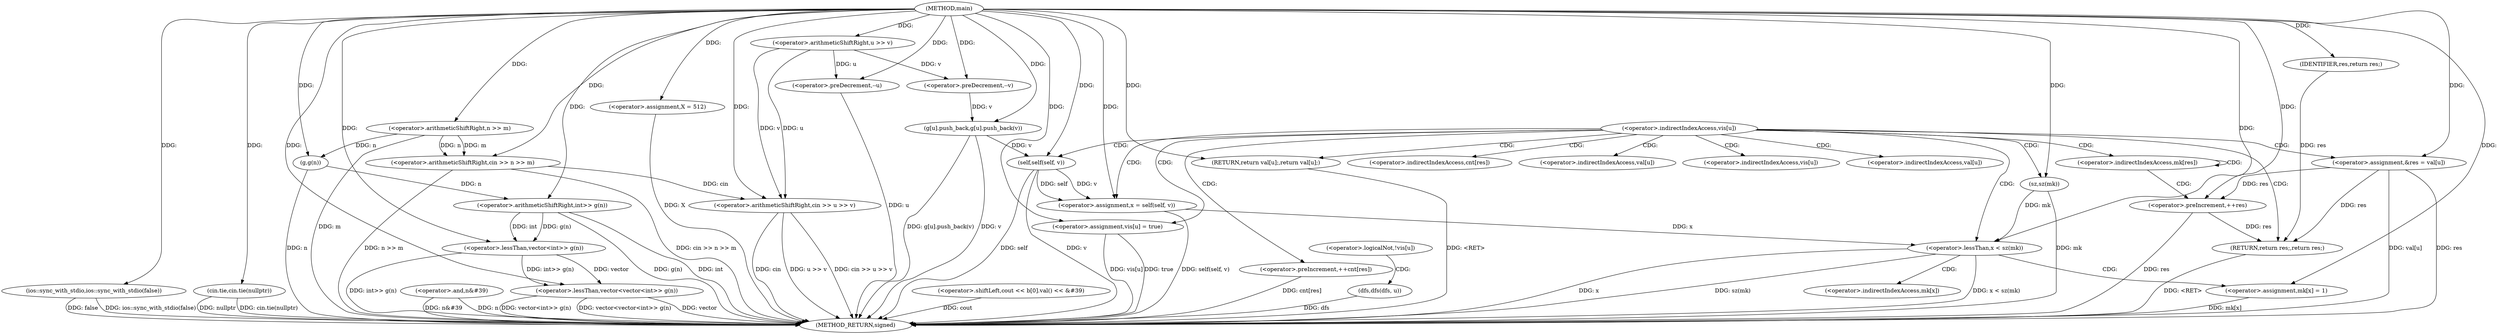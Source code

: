 digraph "main" {  
"1001378" [label = "(METHOD,main)" ]
"1001574" [label = "(METHOD_RETURN,signed)" ]
"1001380" [label = "(ios::sync_with_stdio,ios::sync_with_stdio(false))" ]
"1001382" [label = "(cin.tie,cin.tie(nullptr))" ]
"1001386" [label = "(<operator>.arithmeticShiftRight,cin >> n >> m)" ]
"1001391" [label = "(<operator>.lessThan,vector<vector<int>> g(n))" ]
"1001414" [label = "(<operator>.assignment,X = 512)" ]
"1001571" [label = "(<operator>.and,n&#39)" ]
"1001402" [label = "(<operator>.arithmeticShiftRight,cin >> u >> v)" ]
"1001407" [label = "(<operator>.preDecrement,--u)" ]
"1001409" [label = "(<operator>.preDecrement,--v)" ]
"1001411" [label = "(g[u].push_back,g[u].push_back(v))" ]
"1001429" [label = "(<operator>.assignment,vis[u] = true)" ]
"1001454" [label = "(<operator>.assignment,&res = val[u])" ]
"1001465" [label = "(<operator>.preIncrement,++cnt[res])" ]
"1001469" [label = "(RETURN,return res;,return res;)" ]
"1001565" [label = "(<operator>.shiftLeft,cout << b[0].val() << &#39)" ]
"1001388" [label = "(<operator>.arithmeticShiftRight,n >> m)" ]
"1001393" [label = "(<operator>.lessThan,vector<int>> g(n))" ]
"1001425" [label = "(RETURN,return val[u];,return val[u];)" ]
"1001438" [label = "(<operator>.assignment,x = self(self, v))" ]
"1001463" [label = "(<operator>.preIncrement,++res)" ]
"1001470" [label = "(IDENTIFIER,res,return res;)" ]
"1001476" [label = "(dfs,dfs(dfs, u))" ]
"1001395" [label = "(<operator>.arithmeticShiftRight,int>> g(n))" ]
"1001404" [label = "(<operator>.arithmeticShiftRight,u >> v)" ]
"1001444" [label = "(<operator>.lessThan,x < sz(mk))" ]
"1001448" [label = "(<operator>.assignment,mk[x] = 1)" ]
"1001397" [label = "(g,g(n))" ]
"1001440" [label = "(self,self(self, v))" ]
"1001446" [label = "(sz,sz(mk))" ]
"1001472" [label = "(<operator>.logicalNot,!vis[u])" ]
"1001422" [label = "(<operator>.indirectIndexAccess,vis[u])" ]
"1001430" [label = "(<operator>.indirectIndexAccess,vis[u])" ]
"1001456" [label = "(<operator>.indirectIndexAccess,val[u])" ]
"1001460" [label = "(<operator>.indirectIndexAccess,mk[res])" ]
"1001466" [label = "(<operator>.indirectIndexAccess,cnt[res])" ]
"1001426" [label = "(<operator>.indirectIndexAccess,val[u])" ]
"1001449" [label = "(<operator>.indirectIndexAccess,mk[x])" ]
  "1001469" -> "1001574"  [ label = "DDG: <RET>"] 
  "1001425" -> "1001574"  [ label = "DDG: <RET>"] 
  "1001380" -> "1001574"  [ label = "DDG: ios::sync_with_stdio(false)"] 
  "1001382" -> "1001574"  [ label = "DDG: cin.tie(nullptr)"] 
  "1001388" -> "1001574"  [ label = "DDG: m"] 
  "1001386" -> "1001574"  [ label = "DDG: n >> m"] 
  "1001386" -> "1001574"  [ label = "DDG: cin >> n >> m"] 
  "1001391" -> "1001574"  [ label = "DDG: vector"] 
  "1001397" -> "1001574"  [ label = "DDG: n"] 
  "1001395" -> "1001574"  [ label = "DDG: g(n)"] 
  "1001393" -> "1001574"  [ label = "DDG: int>> g(n)"] 
  "1001391" -> "1001574"  [ label = "DDG: vector<int>> g(n)"] 
  "1001391" -> "1001574"  [ label = "DDG: vector<vector<int>> g(n)"] 
  "1001402" -> "1001574"  [ label = "DDG: cin"] 
  "1001402" -> "1001574"  [ label = "DDG: u >> v"] 
  "1001402" -> "1001574"  [ label = "DDG: cin >> u >> v"] 
  "1001407" -> "1001574"  [ label = "DDG: u"] 
  "1001411" -> "1001574"  [ label = "DDG: v"] 
  "1001411" -> "1001574"  [ label = "DDG: g[u].push_back(v)"] 
  "1001414" -> "1001574"  [ label = "DDG: X"] 
  "1001429" -> "1001574"  [ label = "DDG: vis[u]"] 
  "1001440" -> "1001574"  [ label = "DDG: v"] 
  "1001438" -> "1001574"  [ label = "DDG: self(self, v)"] 
  "1001444" -> "1001574"  [ label = "DDG: x"] 
  "1001446" -> "1001574"  [ label = "DDG: mk"] 
  "1001444" -> "1001574"  [ label = "DDG: sz(mk)"] 
  "1001444" -> "1001574"  [ label = "DDG: x < sz(mk)"] 
  "1001448" -> "1001574"  [ label = "DDG: mk[x]"] 
  "1001454" -> "1001574"  [ label = "DDG: res"] 
  "1001454" -> "1001574"  [ label = "DDG: val[u]"] 
  "1001465" -> "1001574"  [ label = "DDG: cnt[res]"] 
  "1001463" -> "1001574"  [ label = "DDG: res"] 
  "1001571" -> "1001574"  [ label = "DDG: n&#39"] 
  "1001571" -> "1001574"  [ label = "DDG: n"] 
  "1001380" -> "1001574"  [ label = "DDG: false"] 
  "1001395" -> "1001574"  [ label = "DDG: int"] 
  "1001382" -> "1001574"  [ label = "DDG: nullptr"] 
  "1001476" -> "1001574"  [ label = "DDG: dfs"] 
  "1001429" -> "1001574"  [ label = "DDG: true"] 
  "1001565" -> "1001574"  [ label = "DDG: cout"] 
  "1001440" -> "1001574"  [ label = "DDG: self"] 
  "1001378" -> "1001414"  [ label = "DDG: "] 
  "1001378" -> "1001380"  [ label = "DDG: "] 
  "1001378" -> "1001382"  [ label = "DDG: "] 
  "1001378" -> "1001386"  [ label = "DDG: "] 
  "1001388" -> "1001386"  [ label = "DDG: m"] 
  "1001388" -> "1001386"  [ label = "DDG: n"] 
  "1001393" -> "1001391"  [ label = "DDG: vector"] 
  "1001378" -> "1001391"  [ label = "DDG: "] 
  "1001393" -> "1001391"  [ label = "DDG: int>> g(n)"] 
  "1001378" -> "1001429"  [ label = "DDG: "] 
  "1001470" -> "1001469"  [ label = "DDG: res"] 
  "1001454" -> "1001469"  [ label = "DDG: res"] 
  "1001463" -> "1001469"  [ label = "DDG: res"] 
  "1001378" -> "1001388"  [ label = "DDG: "] 
  "1001378" -> "1001393"  [ label = "DDG: "] 
  "1001395" -> "1001393"  [ label = "DDG: g(n)"] 
  "1001395" -> "1001393"  [ label = "DDG: int"] 
  "1001386" -> "1001402"  [ label = "DDG: cin"] 
  "1001378" -> "1001402"  [ label = "DDG: "] 
  "1001404" -> "1001402"  [ label = "DDG: v"] 
  "1001404" -> "1001402"  [ label = "DDG: u"] 
  "1001404" -> "1001407"  [ label = "DDG: u"] 
  "1001378" -> "1001407"  [ label = "DDG: "] 
  "1001404" -> "1001409"  [ label = "DDG: v"] 
  "1001378" -> "1001409"  [ label = "DDG: "] 
  "1001409" -> "1001411"  [ label = "DDG: v"] 
  "1001378" -> "1001411"  [ label = "DDG: "] 
  "1001378" -> "1001425"  [ label = "DDG: "] 
  "1001440" -> "1001438"  [ label = "DDG: self"] 
  "1001440" -> "1001438"  [ label = "DDG: v"] 
  "1001378" -> "1001454"  [ label = "DDG: "] 
  "1001378" -> "1001470"  [ label = "DDG: "] 
  "1001378" -> "1001395"  [ label = "DDG: "] 
  "1001397" -> "1001395"  [ label = "DDG: n"] 
  "1001378" -> "1001404"  [ label = "DDG: "] 
  "1001378" -> "1001438"  [ label = "DDG: "] 
  "1001378" -> "1001448"  [ label = "DDG: "] 
  "1001454" -> "1001463"  [ label = "DDG: res"] 
  "1001378" -> "1001463"  [ label = "DDG: "] 
  "1001388" -> "1001397"  [ label = "DDG: n"] 
  "1001378" -> "1001397"  [ label = "DDG: "] 
  "1001378" -> "1001440"  [ label = "DDG: "] 
  "1001411" -> "1001440"  [ label = "DDG: v"] 
  "1001438" -> "1001444"  [ label = "DDG: x"] 
  "1001378" -> "1001444"  [ label = "DDG: "] 
  "1001446" -> "1001444"  [ label = "DDG: mk"] 
  "1001378" -> "1001446"  [ label = "DDG: "] 
  "1001472" -> "1001476"  [ label = "CDG: "] 
  "1001422" -> "1001456"  [ label = "CDG: "] 
  "1001422" -> "1001440"  [ label = "CDG: "] 
  "1001422" -> "1001425"  [ label = "CDG: "] 
  "1001422" -> "1001444"  [ label = "CDG: "] 
  "1001422" -> "1001429"  [ label = "CDG: "] 
  "1001422" -> "1001465"  [ label = "CDG: "] 
  "1001422" -> "1001446"  [ label = "CDG: "] 
  "1001422" -> "1001460"  [ label = "CDG: "] 
  "1001422" -> "1001426"  [ label = "CDG: "] 
  "1001422" -> "1001469"  [ label = "CDG: "] 
  "1001422" -> "1001466"  [ label = "CDG: "] 
  "1001422" -> "1001454"  [ label = "CDG: "] 
  "1001422" -> "1001438"  [ label = "CDG: "] 
  "1001422" -> "1001430"  [ label = "CDG: "] 
  "1001460" -> "1001460"  [ label = "CDG: "] 
  "1001460" -> "1001463"  [ label = "CDG: "] 
  "1001444" -> "1001448"  [ label = "CDG: "] 
  "1001444" -> "1001449"  [ label = "CDG: "] 
}
